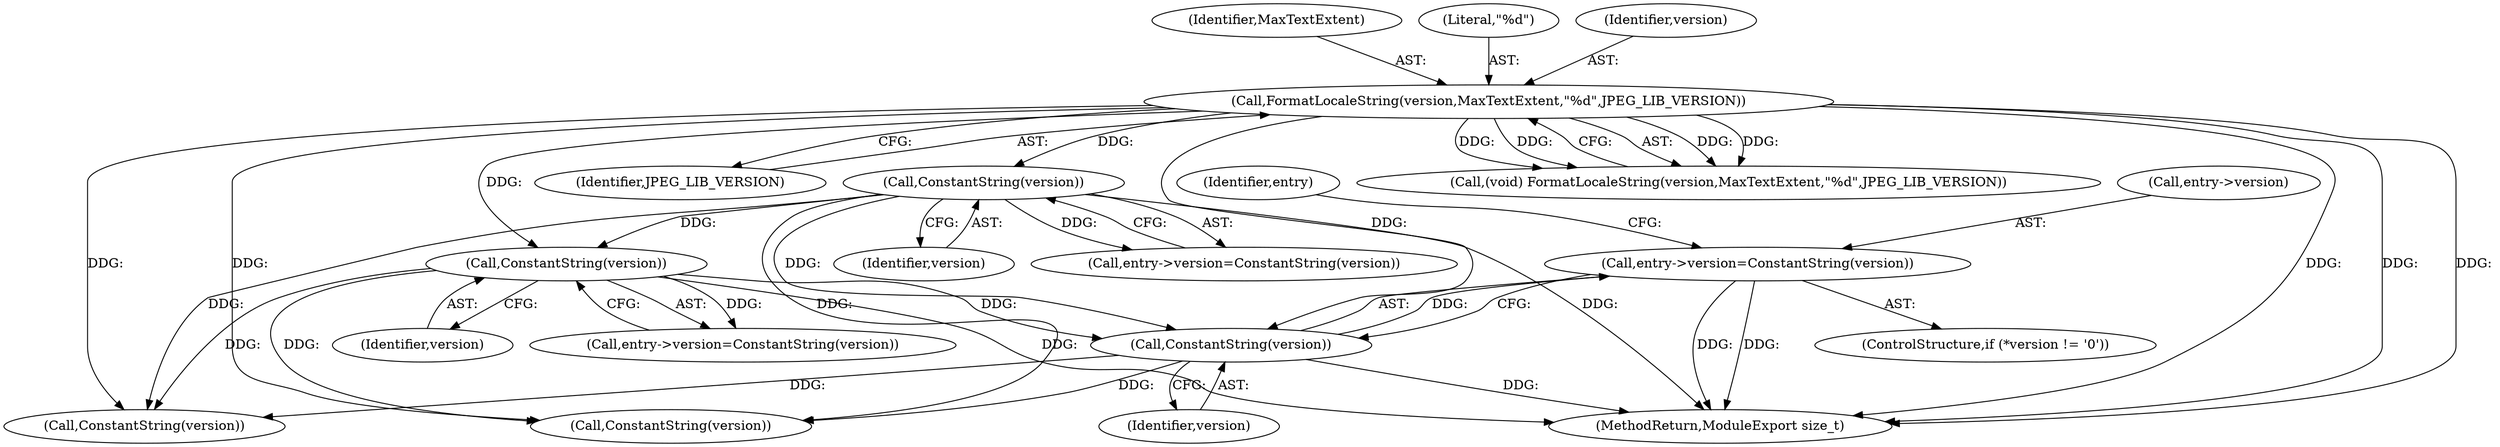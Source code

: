digraph "0_ImageMagick_948356eec65aea91995d4b7cc487d197d2c5f602_0@pointer" {
"1000310" [label="(Call,entry->version=ConstantString(version))"];
"1000314" [label="(Call,ConstantString(version))"];
"1000175" [label="(Call,ConstantString(version))"];
"1000115" [label="(Call,FormatLocaleString(version,MaxTextExtent,\"%d\",JPEG_LIB_VERSION))"];
"1000248" [label="(Call,ConstantString(version))"];
"1000175" [label="(Call,ConstantString(version))"];
"1000244" [label="(Call,entry->version=ConstantString(version))"];
"1000249" [label="(Identifier,version)"];
"1000117" [label="(Identifier,MaxTextExtent)"];
"1000119" [label="(Identifier,JPEG_LIB_VERSION)"];
"1000314" [label="(Call,ConstantString(version))"];
"1000315" [label="(Identifier,version)"];
"1000115" [label="(Call,FormatLocaleString(version,MaxTextExtent,\"%d\",JPEG_LIB_VERSION))"];
"1000118" [label="(Literal,\"%d\")"];
"1000466" [label="(MethodReturn,ModuleExport size_t)"];
"1000176" [label="(Identifier,version)"];
"1000113" [label="(Call,(void) FormatLocaleString(version,MaxTextExtent,\"%d\",JPEG_LIB_VERSION))"];
"1000311" [label="(Call,entry->version)"];
"1000310" [label="(Call,entry->version=ConstantString(version))"];
"1000305" [label="(ControlStructure,if (*version != '\0'))"];
"1000116" [label="(Identifier,version)"];
"1000318" [label="(Identifier,entry)"];
"1000248" [label="(Call,ConstantString(version))"];
"1000171" [label="(Call,entry->version=ConstantString(version))"];
"1000380" [label="(Call,ConstantString(version))"];
"1000446" [label="(Call,ConstantString(version))"];
"1000310" -> "1000305"  [label="AST: "];
"1000310" -> "1000314"  [label="CFG: "];
"1000311" -> "1000310"  [label="AST: "];
"1000314" -> "1000310"  [label="AST: "];
"1000318" -> "1000310"  [label="CFG: "];
"1000310" -> "1000466"  [label="DDG: "];
"1000310" -> "1000466"  [label="DDG: "];
"1000314" -> "1000310"  [label="DDG: "];
"1000314" -> "1000315"  [label="CFG: "];
"1000315" -> "1000314"  [label="AST: "];
"1000314" -> "1000466"  [label="DDG: "];
"1000175" -> "1000314"  [label="DDG: "];
"1000115" -> "1000314"  [label="DDG: "];
"1000248" -> "1000314"  [label="DDG: "];
"1000314" -> "1000380"  [label="DDG: "];
"1000314" -> "1000446"  [label="DDG: "];
"1000175" -> "1000171"  [label="AST: "];
"1000175" -> "1000176"  [label="CFG: "];
"1000176" -> "1000175"  [label="AST: "];
"1000171" -> "1000175"  [label="CFG: "];
"1000175" -> "1000466"  [label="DDG: "];
"1000175" -> "1000171"  [label="DDG: "];
"1000115" -> "1000175"  [label="DDG: "];
"1000175" -> "1000248"  [label="DDG: "];
"1000175" -> "1000380"  [label="DDG: "];
"1000175" -> "1000446"  [label="DDG: "];
"1000115" -> "1000113"  [label="AST: "];
"1000115" -> "1000119"  [label="CFG: "];
"1000116" -> "1000115"  [label="AST: "];
"1000117" -> "1000115"  [label="AST: "];
"1000118" -> "1000115"  [label="AST: "];
"1000119" -> "1000115"  [label="AST: "];
"1000113" -> "1000115"  [label="CFG: "];
"1000115" -> "1000466"  [label="DDG: "];
"1000115" -> "1000466"  [label="DDG: "];
"1000115" -> "1000466"  [label="DDG: "];
"1000115" -> "1000113"  [label="DDG: "];
"1000115" -> "1000113"  [label="DDG: "];
"1000115" -> "1000113"  [label="DDG: "];
"1000115" -> "1000113"  [label="DDG: "];
"1000115" -> "1000248"  [label="DDG: "];
"1000115" -> "1000380"  [label="DDG: "];
"1000115" -> "1000446"  [label="DDG: "];
"1000248" -> "1000244"  [label="AST: "];
"1000248" -> "1000249"  [label="CFG: "];
"1000249" -> "1000248"  [label="AST: "];
"1000244" -> "1000248"  [label="CFG: "];
"1000248" -> "1000466"  [label="DDG: "];
"1000248" -> "1000244"  [label="DDG: "];
"1000248" -> "1000380"  [label="DDG: "];
"1000248" -> "1000446"  [label="DDG: "];
}
